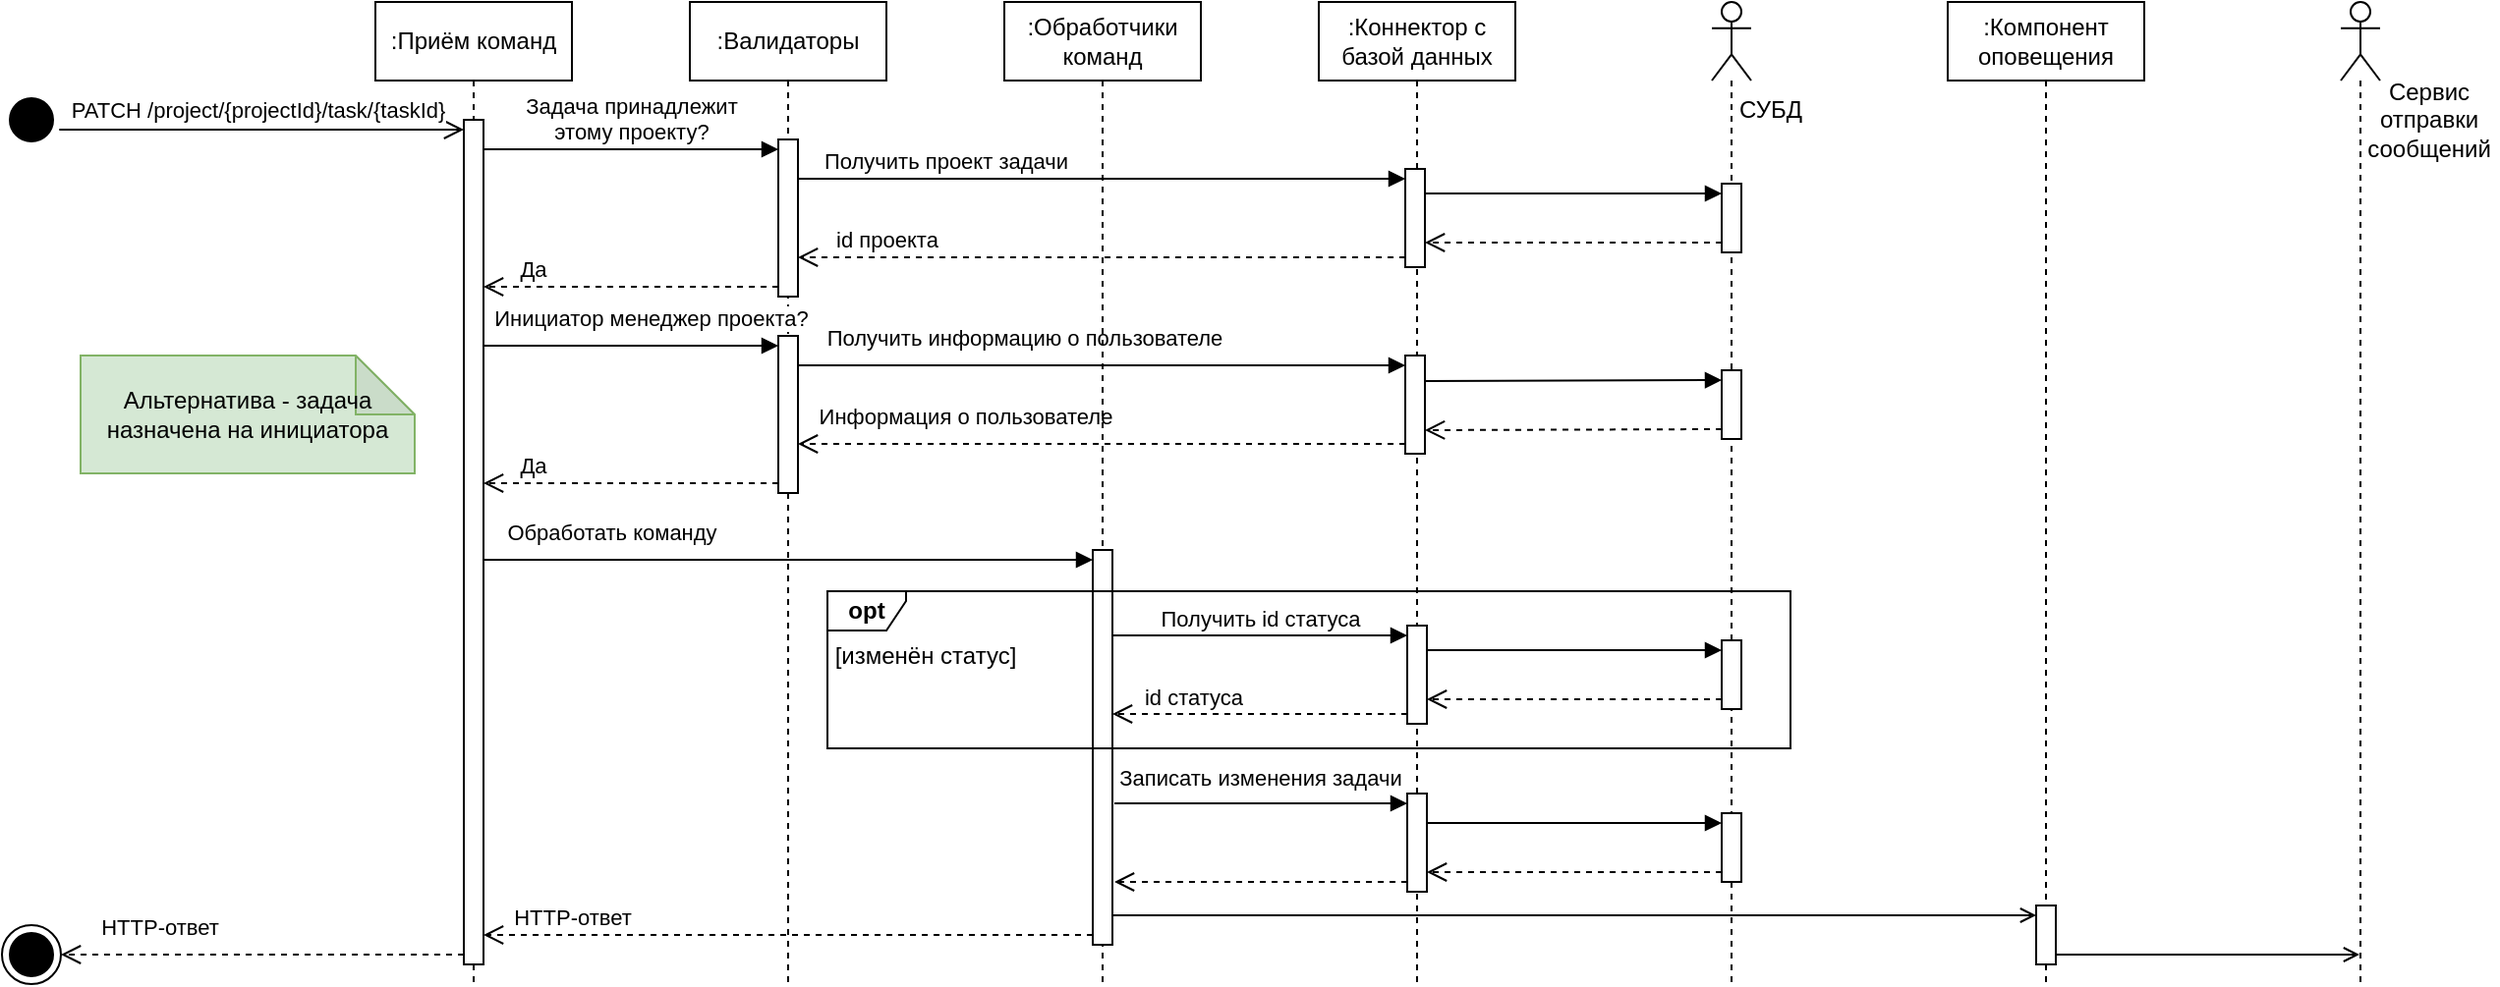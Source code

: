 <mxfile version="24.2.5" type="device">
  <diagram name="Страница — 1" id="_YT7PHUOXeBheeRRoQpZ">
    <mxGraphModel dx="2048" dy="823" grid="1" gridSize="10" guides="1" tooltips="1" connect="1" arrows="1" fold="1" page="1" pageScale="1" pageWidth="827" pageHeight="1169" math="0" shadow="0">
      <root>
        <mxCell id="0" />
        <mxCell id="1" parent="0" />
        <mxCell id="enK5_hoESkZXo2wWHf5g-1" value=":Приём команд" style="shape=umlLifeline;perimeter=lifelinePerimeter;whiteSpace=wrap;html=1;container=1;dropTarget=0;collapsible=0;recursiveResize=0;outlineConnect=0;portConstraint=eastwest;newEdgeStyle={&quot;curved&quot;:0,&quot;rounded&quot;:0};" parent="1" vertex="1">
          <mxGeometry x="110" y="80" width="100" height="500" as="geometry" />
        </mxCell>
        <mxCell id="enK5_hoESkZXo2wWHf5g-13" value="" style="html=1;points=[[0,0,0,0,5],[0,1,0,0,-5],[1,0,0,0,5],[1,1,0,0,-5]];perimeter=orthogonalPerimeter;outlineConnect=0;targetShapes=umlLifeline;portConstraint=eastwest;newEdgeStyle={&quot;curved&quot;:0,&quot;rounded&quot;:0};" parent="enK5_hoESkZXo2wWHf5g-1" vertex="1">
          <mxGeometry x="45" y="60" width="10" height="430" as="geometry" />
        </mxCell>
        <mxCell id="enK5_hoESkZXo2wWHf5g-2" value=":Валидаторы" style="shape=umlLifeline;perimeter=lifelinePerimeter;whiteSpace=wrap;html=1;container=1;dropTarget=0;collapsible=0;recursiveResize=0;outlineConnect=0;portConstraint=eastwest;newEdgeStyle={&quot;curved&quot;:0,&quot;rounded&quot;:0};" parent="1" vertex="1">
          <mxGeometry x="270" y="80" width="100" height="500" as="geometry" />
        </mxCell>
        <mxCell id="enK5_hoESkZXo2wWHf5g-14" value="" style="html=1;points=[[0,0,0,0,5],[0,1,0,0,-5],[1,0,0,0,5],[1,1,0,0,-5]];perimeter=orthogonalPerimeter;outlineConnect=0;targetShapes=umlLifeline;portConstraint=eastwest;newEdgeStyle={&quot;curved&quot;:0,&quot;rounded&quot;:0};" parent="enK5_hoESkZXo2wWHf5g-2" vertex="1">
          <mxGeometry x="45" y="70" width="10" height="80" as="geometry" />
        </mxCell>
        <mxCell id="enK5_hoESkZXo2wWHf5g-39" value="" style="html=1;points=[[0,0,0,0,5],[0,1,0,0,-5],[1,0,0,0,5],[1,1,0,0,-5]];perimeter=orthogonalPerimeter;outlineConnect=0;targetShapes=umlLifeline;portConstraint=eastwest;newEdgeStyle={&quot;curved&quot;:0,&quot;rounded&quot;:0};" parent="enK5_hoESkZXo2wWHf5g-2" vertex="1">
          <mxGeometry x="45" y="170" width="10" height="80" as="geometry" />
        </mxCell>
        <mxCell id="enK5_hoESkZXo2wWHf5g-40" value="Инициатор менеджер проекта?" style="html=1;verticalAlign=bottom;endArrow=block;curved=0;rounded=0;entryX=0;entryY=0;entryDx=0;entryDy=5;" parent="enK5_hoESkZXo2wWHf5g-2" target="enK5_hoESkZXo2wWHf5g-39" edge="1">
          <mxGeometry x="0.133" y="5" relative="1" as="geometry">
            <mxPoint x="-105" y="175" as="sourcePoint" />
            <mxPoint as="offset" />
          </mxGeometry>
        </mxCell>
        <mxCell id="enK5_hoESkZXo2wWHf5g-41" value="Да" style="html=1;verticalAlign=bottom;endArrow=open;dashed=1;endSize=8;curved=0;rounded=0;exitX=0;exitY=1;exitDx=0;exitDy=-5;" parent="enK5_hoESkZXo2wWHf5g-2" source="enK5_hoESkZXo2wWHf5g-39" edge="1">
          <mxGeometry x="0.667" relative="1" as="geometry">
            <mxPoint x="-105" y="245" as="targetPoint" />
            <mxPoint as="offset" />
          </mxGeometry>
        </mxCell>
        <mxCell id="enK5_hoESkZXo2wWHf5g-3" value=":Коннектор с базой данных" style="shape=umlLifeline;perimeter=lifelinePerimeter;whiteSpace=wrap;html=1;container=1;dropTarget=0;collapsible=0;recursiveResize=0;outlineConnect=0;portConstraint=eastwest;newEdgeStyle={&quot;curved&quot;:0,&quot;rounded&quot;:0};" parent="1" vertex="1">
          <mxGeometry x="590" y="80" width="100" height="500" as="geometry" />
        </mxCell>
        <mxCell id="enK5_hoESkZXo2wWHf5g-21" value="" style="html=1;points=[[0,0,0,0,5],[0,1,0,0,-5],[1,0,0,0,5],[1,1,0,0,-5]];perimeter=orthogonalPerimeter;outlineConnect=0;targetShapes=umlLifeline;portConstraint=eastwest;newEdgeStyle={&quot;curved&quot;:0,&quot;rounded&quot;:0};" parent="enK5_hoESkZXo2wWHf5g-3" vertex="1">
          <mxGeometry x="44" y="85" width="10" height="50" as="geometry" />
        </mxCell>
        <mxCell id="enK5_hoESkZXo2wWHf5g-22" value="Получить проект задачи" style="html=1;verticalAlign=bottom;endArrow=block;curved=0;rounded=0;entryX=0;entryY=0;entryDx=0;entryDy=5;" parent="enK5_hoESkZXo2wWHf5g-3" target="enK5_hoESkZXo2wWHf5g-21" edge="1">
          <mxGeometry x="-0.515" relative="1" as="geometry">
            <mxPoint x="-265" y="90" as="sourcePoint" />
            <mxPoint as="offset" />
          </mxGeometry>
        </mxCell>
        <mxCell id="enK5_hoESkZXo2wWHf5g-23" value="id проекта" style="html=1;verticalAlign=bottom;endArrow=open;dashed=1;endSize=8;curved=0;rounded=0;exitX=0;exitY=1;exitDx=0;exitDy=-5;" parent="enK5_hoESkZXo2wWHf5g-3" source="enK5_hoESkZXo2wWHf5g-21" edge="1">
          <mxGeometry x="0.709" relative="1" as="geometry">
            <mxPoint x="-265" y="130" as="targetPoint" />
            <mxPoint as="offset" />
          </mxGeometry>
        </mxCell>
        <mxCell id="enK5_hoESkZXo2wWHf5g-42" value="" style="html=1;points=[[0,0,0,0,5],[0,1,0,0,-5],[1,0,0,0,5],[1,1,0,0,-5]];perimeter=orthogonalPerimeter;outlineConnect=0;targetShapes=umlLifeline;portConstraint=eastwest;newEdgeStyle={&quot;curved&quot;:0,&quot;rounded&quot;:0};" parent="enK5_hoESkZXo2wWHf5g-3" vertex="1">
          <mxGeometry x="44" y="180" width="10" height="50" as="geometry" />
        </mxCell>
        <mxCell id="enK5_hoESkZXo2wWHf5g-43" value="Получить информацию о пользователе" style="html=1;verticalAlign=bottom;endArrow=block;curved=0;rounded=0;entryX=0;entryY=0;entryDx=0;entryDy=5;" parent="enK5_hoESkZXo2wWHf5g-3" target="enK5_hoESkZXo2wWHf5g-42" edge="1">
          <mxGeometry x="-0.256" y="5" relative="1" as="geometry">
            <mxPoint x="-265" y="185" as="sourcePoint" />
            <mxPoint as="offset" />
          </mxGeometry>
        </mxCell>
        <mxCell id="enK5_hoESkZXo2wWHf5g-44" value="Информация о пользователе" style="html=1;verticalAlign=bottom;endArrow=open;dashed=1;endSize=8;curved=0;rounded=0;exitX=0;exitY=1;exitDx=0;exitDy=-5;" parent="enK5_hoESkZXo2wWHf5g-3" source="enK5_hoESkZXo2wWHf5g-42" edge="1">
          <mxGeometry x="0.45" y="-5" relative="1" as="geometry">
            <mxPoint x="-265" y="225" as="targetPoint" />
            <mxPoint as="offset" />
          </mxGeometry>
        </mxCell>
        <mxCell id="USDPSKhwmUPvBoZ76eK6-28" value="" style="html=1;points=[[0,0,0,0,5],[0,1,0,0,-5],[1,0,0,0,5],[1,1,0,0,-5]];perimeter=orthogonalPerimeter;outlineConnect=0;targetShapes=umlLifeline;portConstraint=eastwest;newEdgeStyle={&quot;curved&quot;:0,&quot;rounded&quot;:0};" parent="enK5_hoESkZXo2wWHf5g-3" vertex="1">
          <mxGeometry x="45" y="317.5" width="10" height="50" as="geometry" />
        </mxCell>
        <mxCell id="enK5_hoESkZXo2wWHf5g-4" value=":Обработчики команд" style="shape=umlLifeline;perimeter=lifelinePerimeter;whiteSpace=wrap;html=1;container=1;dropTarget=0;collapsible=0;recursiveResize=0;outlineConnect=0;portConstraint=eastwest;newEdgeStyle={&quot;curved&quot;:0,&quot;rounded&quot;:0};" parent="1" vertex="1">
          <mxGeometry x="430" y="80" width="100" height="500" as="geometry" />
        </mxCell>
        <mxCell id="USDPSKhwmUPvBoZ76eK6-25" value="" style="html=1;points=[[0,0,0,0,5],[0,1,0,0,-5],[1,0,0,0,5],[1,1,0,0,-5]];perimeter=orthogonalPerimeter;outlineConnect=0;targetShapes=umlLifeline;portConstraint=eastwest;newEdgeStyle={&quot;curved&quot;:0,&quot;rounded&quot;:0};" parent="enK5_hoESkZXo2wWHf5g-4" vertex="1">
          <mxGeometry x="45" y="279" width="10" height="201" as="geometry" />
        </mxCell>
        <mxCell id="enK5_hoESkZXo2wWHf5g-5" value=":Компонент оповещения" style="shape=umlLifeline;perimeter=lifelinePerimeter;whiteSpace=wrap;html=1;container=1;dropTarget=0;collapsible=0;recursiveResize=0;outlineConnect=0;portConstraint=eastwest;newEdgeStyle={&quot;curved&quot;:0,&quot;rounded&quot;:0};" parent="1" vertex="1">
          <mxGeometry x="910" y="80" width="100" height="500" as="geometry" />
        </mxCell>
        <mxCell id="USDPSKhwmUPvBoZ76eK6-56" value="" style="html=1;points=[[0,0,0,0,5],[0,1,0,0,-5],[1,0,0,0,5],[1,1,0,0,-5]];perimeter=orthogonalPerimeter;outlineConnect=0;targetShapes=umlLifeline;portConstraint=eastwest;newEdgeStyle={&quot;curved&quot;:0,&quot;rounded&quot;:0};" parent="enK5_hoESkZXo2wWHf5g-5" vertex="1">
          <mxGeometry x="45" y="460" width="10" height="30" as="geometry" />
        </mxCell>
        <mxCell id="enK5_hoESkZXo2wWHf5g-6" value="" style="shape=umlLifeline;perimeter=lifelinePerimeter;whiteSpace=wrap;html=1;container=1;dropTarget=0;collapsible=0;recursiveResize=0;outlineConnect=0;portConstraint=eastwest;newEdgeStyle={&quot;curved&quot;:0,&quot;rounded&quot;:0};participant=umlActor;" parent="1" vertex="1">
          <mxGeometry x="790" y="80" width="20" height="500" as="geometry" />
        </mxCell>
        <mxCell id="enK5_hoESkZXo2wWHf5g-27" value="" style="html=1;points=[[0,0,0,0,5],[0,1,0,0,-5],[1,0,0,0,5],[1,1,0,0,-5]];perimeter=orthogonalPerimeter;outlineConnect=0;targetShapes=umlLifeline;portConstraint=eastwest;newEdgeStyle={&quot;curved&quot;:0,&quot;rounded&quot;:0};" parent="enK5_hoESkZXo2wWHf5g-6" vertex="1">
          <mxGeometry x="5" y="92.5" width="10" height="35" as="geometry" />
        </mxCell>
        <mxCell id="enK5_hoESkZXo2wWHf5g-46" value="" style="html=1;points=[[0,0,0,0,5],[0,1,0,0,-5],[1,0,0,0,5],[1,1,0,0,-5]];perimeter=orthogonalPerimeter;outlineConnect=0;targetShapes=umlLifeline;portConstraint=eastwest;newEdgeStyle={&quot;curved&quot;:0,&quot;rounded&quot;:0};" parent="enK5_hoESkZXo2wWHf5g-6" vertex="1">
          <mxGeometry x="5" y="187.5" width="10" height="35" as="geometry" />
        </mxCell>
        <mxCell id="enK5_hoESkZXo2wWHf5g-47" value="" style="html=1;verticalAlign=bottom;endArrow=block;curved=0;rounded=0;entryX=0;entryY=0;entryDx=0;entryDy=5;entryPerimeter=0;" parent="enK5_hoESkZXo2wWHf5g-6" target="enK5_hoESkZXo2wWHf5g-46" edge="1">
          <mxGeometry x="-0.32" relative="1" as="geometry">
            <mxPoint x="-146" y="193" as="sourcePoint" />
            <mxPoint x="-146" y="195" as="targetPoint" />
            <mxPoint as="offset" />
          </mxGeometry>
        </mxCell>
        <mxCell id="enK5_hoESkZXo2wWHf5g-48" value="" style="html=1;verticalAlign=bottom;endArrow=open;dashed=1;endSize=8;curved=0;rounded=0;exitX=0;exitY=1;exitDx=0;exitDy=-5;exitPerimeter=0;" parent="enK5_hoESkZXo2wWHf5g-6" source="enK5_hoESkZXo2wWHf5g-46" edge="1">
          <mxGeometry x="0.667" relative="1" as="geometry">
            <mxPoint x="-146" y="218" as="targetPoint" />
            <mxPoint x="-465" y="250" as="sourcePoint" />
            <mxPoint as="offset" />
          </mxGeometry>
        </mxCell>
        <mxCell id="USDPSKhwmUPvBoZ76eK6-31" value="" style="html=1;points=[[0,0,0,0,5],[0,1,0,0,-5],[1,0,0,0,5],[1,1,0,0,-5]];perimeter=orthogonalPerimeter;outlineConnect=0;targetShapes=umlLifeline;portConstraint=eastwest;newEdgeStyle={&quot;curved&quot;:0,&quot;rounded&quot;:0};" parent="enK5_hoESkZXo2wWHf5g-6" vertex="1">
          <mxGeometry x="5" y="325" width="10" height="35" as="geometry" />
        </mxCell>
        <mxCell id="USDPSKhwmUPvBoZ76eK6-53" value="" style="html=1;points=[[0,0,0,0,5],[0,1,0,0,-5],[1,0,0,0,5],[1,1,0,0,-5]];perimeter=orthogonalPerimeter;outlineConnect=0;targetShapes=umlLifeline;portConstraint=eastwest;newEdgeStyle={&quot;curved&quot;:0,&quot;rounded&quot;:0};" parent="enK5_hoESkZXo2wWHf5g-6" vertex="1">
          <mxGeometry x="5" y="413" width="10" height="35" as="geometry" />
        </mxCell>
        <mxCell id="USDPSKhwmUPvBoZ76eK6-54" value="" style="html=1;verticalAlign=bottom;endArrow=block;curved=0;rounded=0;" parent="enK5_hoESkZXo2wWHf5g-6" target="USDPSKhwmUPvBoZ76eK6-53" edge="1">
          <mxGeometry x="-0.32" relative="1" as="geometry">
            <mxPoint x="-145" y="418" as="sourcePoint" />
            <mxPoint x="15" y="176" as="targetPoint" />
            <mxPoint as="offset" />
          </mxGeometry>
        </mxCell>
        <mxCell id="USDPSKhwmUPvBoZ76eK6-55" value="" style="html=1;verticalAlign=bottom;endArrow=open;dashed=1;endSize=8;curved=0;rounded=0;exitX=0;exitY=1;exitDx=0;exitDy=-5;exitPerimeter=0;" parent="enK5_hoESkZXo2wWHf5g-6" source="USDPSKhwmUPvBoZ76eK6-53" edge="1">
          <mxGeometry x="0.667" relative="1" as="geometry">
            <mxPoint x="-145" y="443" as="targetPoint" />
            <mxPoint x="15" y="201" as="sourcePoint" />
            <mxPoint as="offset" />
          </mxGeometry>
        </mxCell>
        <mxCell id="enK5_hoESkZXo2wWHf5g-7" value="" style="shape=umlLifeline;perimeter=lifelinePerimeter;whiteSpace=wrap;html=1;container=1;dropTarget=0;collapsible=0;recursiveResize=0;outlineConnect=0;portConstraint=eastwest;newEdgeStyle={&quot;curved&quot;:0,&quot;rounded&quot;:0};participant=umlActor;" parent="1" vertex="1">
          <mxGeometry x="1110" y="80" width="20" height="500" as="geometry" />
        </mxCell>
        <mxCell id="enK5_hoESkZXo2wWHf5g-8" value="СУБД" style="text;html=1;align=center;verticalAlign=middle;whiteSpace=wrap;rounded=0;" parent="1" vertex="1">
          <mxGeometry x="800" y="120" width="40" height="30" as="geometry" />
        </mxCell>
        <mxCell id="enK5_hoESkZXo2wWHf5g-9" value="Сервис отправки сообщений" style="text;html=1;align=center;verticalAlign=middle;whiteSpace=wrap;rounded=0;" parent="1" vertex="1">
          <mxGeometry x="1120" y="120" width="70" height="40" as="geometry" />
        </mxCell>
        <mxCell id="enK5_hoESkZXo2wWHf5g-10" value="" style="ellipse;html=1;shape=startState;fillColor=#000000;strokeColor=#000000;" parent="1" vertex="1">
          <mxGeometry x="-80" y="125" width="30" height="30" as="geometry" />
        </mxCell>
        <mxCell id="enK5_hoESkZXo2wWHf5g-11" value="" style="edgeStyle=orthogonalEdgeStyle;html=1;verticalAlign=bottom;endArrow=open;endSize=8;strokeColor=#000000;rounded=0;entryX=0;entryY=0;entryDx=0;entryDy=5;entryPerimeter=0;" parent="1" source="enK5_hoESkZXo2wWHf5g-10" target="enK5_hoESkZXo2wWHf5g-13" edge="1">
          <mxGeometry relative="1" as="geometry">
            <mxPoint x="35" y="210" as="targetPoint" />
            <Array as="points">
              <mxPoint x="100" y="145" />
              <mxPoint x="100" y="145" />
            </Array>
          </mxGeometry>
        </mxCell>
        <mxCell id="enK5_hoESkZXo2wWHf5g-12" value="PATCH&amp;nbsp;/project/{projectId}/task/{taskId}" style="edgeLabel;html=1;align=center;verticalAlign=middle;resizable=0;points=[];" parent="enK5_hoESkZXo2wWHf5g-11" vertex="1" connectable="0">
          <mxGeometry x="-0.195" relative="1" as="geometry">
            <mxPoint x="18" y="-10" as="offset" />
          </mxGeometry>
        </mxCell>
        <mxCell id="enK5_hoESkZXo2wWHf5g-15" value="Задача принадлежит&lt;div&gt;этому проекту?&lt;/div&gt;" style="html=1;verticalAlign=bottom;endArrow=block;curved=0;rounded=0;entryX=0;entryY=0;entryDx=0;entryDy=5;" parent="1" source="enK5_hoESkZXo2wWHf5g-13" target="enK5_hoESkZXo2wWHf5g-14" edge="1">
          <mxGeometry relative="1" as="geometry">
            <mxPoint x="245" y="155" as="sourcePoint" />
            <mxPoint as="offset" />
          </mxGeometry>
        </mxCell>
        <mxCell id="enK5_hoESkZXo2wWHf5g-16" value="Да" style="html=1;verticalAlign=bottom;endArrow=open;dashed=1;endSize=8;curved=0;rounded=0;exitX=0;exitY=1;exitDx=0;exitDy=-5;" parent="1" source="enK5_hoESkZXo2wWHf5g-14" target="enK5_hoESkZXo2wWHf5g-13" edge="1">
          <mxGeometry x="0.667" relative="1" as="geometry">
            <mxPoint x="245" y="225" as="targetPoint" />
            <mxPoint as="offset" />
          </mxGeometry>
        </mxCell>
        <mxCell id="enK5_hoESkZXo2wWHf5g-28" value="" style="html=1;verticalAlign=bottom;endArrow=block;curved=0;rounded=0;entryX=0;entryY=0;entryDx=0;entryDy=5;entryPerimeter=0;" parent="1" source="enK5_hoESkZXo2wWHf5g-21" target="enK5_hoESkZXo2wWHf5g-27" edge="1">
          <mxGeometry x="-0.32" relative="1" as="geometry">
            <mxPoint x="335" y="180" as="sourcePoint" />
            <mxPoint x="644" y="180" as="targetPoint" />
            <mxPoint as="offset" />
          </mxGeometry>
        </mxCell>
        <mxCell id="enK5_hoESkZXo2wWHf5g-29" value="" style="html=1;verticalAlign=bottom;endArrow=open;dashed=1;endSize=8;curved=0;rounded=0;exitX=0;exitY=1;exitDx=0;exitDy=-5;exitPerimeter=0;" parent="1" source="enK5_hoESkZXo2wWHf5g-27" target="enK5_hoESkZXo2wWHf5g-21" edge="1">
          <mxGeometry x="0.667" relative="1" as="geometry">
            <mxPoint x="175" y="235" as="targetPoint" />
            <mxPoint x="325" y="235" as="sourcePoint" />
            <mxPoint as="offset" />
          </mxGeometry>
        </mxCell>
        <mxCell id="enK5_hoESkZXo2wWHf5g-65" value="" style="ellipse;html=1;shape=endState;fillColor=#000000;strokeColor=#000000;" parent="1" vertex="1">
          <mxGeometry x="-80" y="550" width="30" height="30" as="geometry" />
        </mxCell>
        <mxCell id="enK5_hoESkZXo2wWHf5g-66" value="HTTP-ответ" style="html=1;verticalAlign=bottom;endArrow=open;dashed=1;endSize=8;curved=0;rounded=0;entryX=1;entryY=0.5;entryDx=0;entryDy=0;exitX=0;exitY=1;exitDx=0;exitDy=-5;exitPerimeter=0;" parent="1" source="enK5_hoESkZXo2wWHf5g-13" target="enK5_hoESkZXo2wWHf5g-65" edge="1">
          <mxGeometry x="0.512" y="-5" relative="1" as="geometry">
            <mxPoint x="175" y="455" as="targetPoint" />
            <mxPoint as="offset" />
            <mxPoint x="485" y="455" as="sourcePoint" />
          </mxGeometry>
        </mxCell>
        <mxCell id="USDPSKhwmUPvBoZ76eK6-26" value="Обработать команду" style="html=1;verticalAlign=bottom;endArrow=block;curved=0;rounded=0;entryX=0;entryY=0;entryDx=0;entryDy=5;entryPerimeter=0;" parent="1" target="USDPSKhwmUPvBoZ76eK6-25" edge="1">
          <mxGeometry x="-0.581" y="5" relative="1" as="geometry">
            <mxPoint x="165" y="364" as="sourcePoint" />
            <mxPoint x="325" y="264" as="targetPoint" />
            <mxPoint as="offset" />
          </mxGeometry>
        </mxCell>
        <mxCell id="USDPSKhwmUPvBoZ76eK6-27" value="HTTP-ответ" style="html=1;verticalAlign=bottom;endArrow=open;dashed=1;endSize=8;curved=0;rounded=0;exitX=0;exitY=1;exitDx=0;exitDy=-5;exitPerimeter=0;" parent="1" source="USDPSKhwmUPvBoZ76eK6-25" target="enK5_hoESkZXo2wWHf5g-13" edge="1">
          <mxGeometry x="0.71" relative="1" as="geometry">
            <mxPoint x="165" y="654" as="targetPoint" />
            <mxPoint as="offset" />
            <mxPoint x="165" y="674" as="sourcePoint" />
          </mxGeometry>
        </mxCell>
        <mxCell id="USDPSKhwmUPvBoZ76eK6-29" value="Получить id статуса" style="html=1;verticalAlign=bottom;endArrow=block;curved=0;rounded=0;entryX=0;entryY=0;entryDx=0;entryDy=5;entryPerimeter=0;" parent="1" source="USDPSKhwmUPvBoZ76eK6-25" target="USDPSKhwmUPvBoZ76eK6-28" edge="1">
          <mxGeometry relative="1" as="geometry">
            <mxPoint x="335" y="279" as="sourcePoint" />
            <mxPoint x="645" y="279" as="targetPoint" />
          </mxGeometry>
        </mxCell>
        <mxCell id="USDPSKhwmUPvBoZ76eK6-30" value="id статуса" style="html=1;verticalAlign=bottom;endArrow=open;dashed=1;endSize=8;curved=0;rounded=0;exitX=0;exitY=1;exitDx=0;exitDy=-5;exitPerimeter=0;" parent="1" source="USDPSKhwmUPvBoZ76eK6-28" target="USDPSKhwmUPvBoZ76eK6-25" edge="1">
          <mxGeometry x="0.45" relative="1" as="geometry">
            <mxPoint x="335" y="319" as="targetPoint" />
            <mxPoint as="offset" />
            <mxPoint x="645" y="319" as="sourcePoint" />
          </mxGeometry>
        </mxCell>
        <mxCell id="USDPSKhwmUPvBoZ76eK6-50" value="" style="html=1;points=[[0,0,0,0,5],[0,1,0,0,-5],[1,0,0,0,5],[1,1,0,0,-5]];perimeter=orthogonalPerimeter;outlineConnect=0;targetShapes=umlLifeline;portConstraint=eastwest;newEdgeStyle={&quot;curved&quot;:0,&quot;rounded&quot;:0};" parent="1" vertex="1">
          <mxGeometry x="635" y="483" width="10" height="50" as="geometry" />
        </mxCell>
        <mxCell id="USDPSKhwmUPvBoZ76eK6-51" value="Записать изменения задачи" style="html=1;verticalAlign=bottom;endArrow=block;curved=0;rounded=0;entryX=0;entryY=0;entryDx=0;entryDy=5;entryPerimeter=0;" parent="1" target="USDPSKhwmUPvBoZ76eK6-50" edge="1">
          <mxGeometry x="-0.007" y="4" relative="1" as="geometry">
            <mxPoint x="486" y="488" as="sourcePoint" />
            <mxPoint as="offset" />
            <mxPoint x="646" y="393" as="targetPoint" />
            <Array as="points">
              <mxPoint x="561" y="488" />
            </Array>
          </mxGeometry>
        </mxCell>
        <mxCell id="USDPSKhwmUPvBoZ76eK6-52" value="" style="html=1;verticalAlign=bottom;endArrow=open;dashed=1;endSize=8;curved=0;rounded=0;exitX=0;exitY=1;exitDx=0;exitDy=-5;exitPerimeter=0;" parent="1" source="USDPSKhwmUPvBoZ76eK6-50" edge="1">
          <mxGeometry x="0.453" relative="1" as="geometry">
            <mxPoint x="486" y="528" as="targetPoint" />
            <mxPoint as="offset" />
            <mxPoint x="646" y="433" as="sourcePoint" />
          </mxGeometry>
        </mxCell>
        <mxCell id="USDPSKhwmUPvBoZ76eK6-58" value="" style="html=1;verticalAlign=bottom;endArrow=open;curved=0;rounded=0;entryX=0;entryY=0;entryDx=0;entryDy=5;entryPerimeter=0;endFill=0;" parent="1" source="USDPSKhwmUPvBoZ76eK6-25" target="USDPSKhwmUPvBoZ76eK6-56" edge="1">
          <mxGeometry x="-0.32" relative="1" as="geometry">
            <mxPoint x="655" y="554" as="sourcePoint" />
            <mxPoint x="805" y="554" as="targetPoint" />
            <mxPoint as="offset" />
          </mxGeometry>
        </mxCell>
        <mxCell id="USDPSKhwmUPvBoZ76eK6-59" value="" style="html=1;verticalAlign=bottom;endArrow=open;curved=0;rounded=0;endFill=0;exitX=1;exitY=1;exitDx=0;exitDy=-5;exitPerimeter=0;" parent="1" source="USDPSKhwmUPvBoZ76eK6-56" target="enK5_hoESkZXo2wWHf5g-7" edge="1">
          <mxGeometry x="-0.32" relative="1" as="geometry">
            <mxPoint x="495" y="624" as="sourcePoint" />
            <mxPoint x="1119.5" y="639" as="targetPoint" />
            <mxPoint as="offset" />
          </mxGeometry>
        </mxCell>
        <mxCell id="D2P2gnBdoXsSSUzUKV_z-1" value="Альтернатива - задача назначена на инициатора" style="shape=note;whiteSpace=wrap;html=1;backgroundOutline=1;darkOpacity=0.05;fillColor=#d5e8d4;strokeColor=#82b366;" vertex="1" parent="1">
          <mxGeometry x="-40" y="260" width="170" height="60" as="geometry" />
        </mxCell>
        <mxCell id="USDPSKhwmUPvBoZ76eK6-32" value="" style="html=1;verticalAlign=bottom;endArrow=block;curved=0;rounded=0;entryX=0;entryY=0;entryDx=0;entryDy=5;entryPerimeter=0;" parent="1" target="USDPSKhwmUPvBoZ76eK6-31" edge="1" source="USDPSKhwmUPvBoZ76eK6-28">
          <mxGeometry x="-0.32" relative="1" as="geometry">
            <mxPoint x="645" y="384" as="sourcePoint" />
            <mxPoint x="805" y="142" as="targetPoint" />
            <mxPoint as="offset" />
          </mxGeometry>
        </mxCell>
        <mxCell id="USDPSKhwmUPvBoZ76eK6-33" value="" style="html=1;verticalAlign=bottom;endArrow=open;dashed=1;endSize=8;curved=0;rounded=0;exitX=0;exitY=1;exitDx=0;exitDy=-5;exitPerimeter=0;" parent="1" source="USDPSKhwmUPvBoZ76eK6-31" edge="1" target="USDPSKhwmUPvBoZ76eK6-28">
          <mxGeometry x="0.667" relative="1" as="geometry">
            <mxPoint x="645" y="409" as="targetPoint" />
            <mxPoint x="805" y="167" as="sourcePoint" />
            <mxPoint as="offset" />
          </mxGeometry>
        </mxCell>
        <mxCell id="D2P2gnBdoXsSSUzUKV_z-2" value="&lt;b&gt;opt&lt;/b&gt;" style="shape=umlFrame;whiteSpace=wrap;html=1;pointerEvents=0;width=40;height=20;" vertex="1" parent="1">
          <mxGeometry x="340" y="380" width="490" height="80" as="geometry" />
        </mxCell>
        <mxCell id="D2P2gnBdoXsSSUzUKV_z-3" value="[изменён статус]" style="text;html=1;align=center;verticalAlign=middle;whiteSpace=wrap;rounded=0;" vertex="1" parent="1">
          <mxGeometry x="340" y="405" width="100" height="15" as="geometry" />
        </mxCell>
      </root>
    </mxGraphModel>
  </diagram>
</mxfile>
